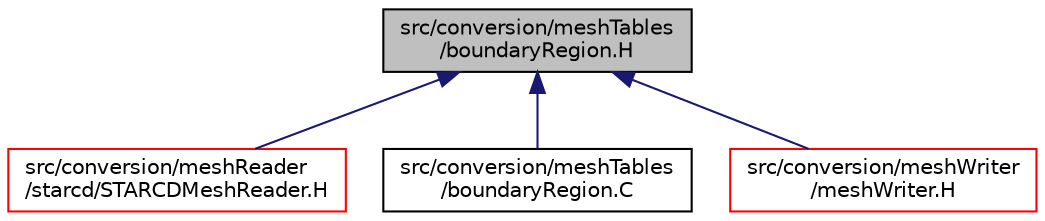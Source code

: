 digraph "src/conversion/meshTables/boundaryRegion.H"
{
  bgcolor="transparent";
  edge [fontname="Helvetica",fontsize="10",labelfontname="Helvetica",labelfontsize="10"];
  node [fontname="Helvetica",fontsize="10",shape=record];
  Node235 [label="src/conversion/meshTables\l/boundaryRegion.H",height=0.2,width=0.4,color="black", fillcolor="grey75", style="filled", fontcolor="black"];
  Node235 -> Node236 [dir="back",color="midnightblue",fontsize="10",style="solid",fontname="Helvetica"];
  Node236 [label="src/conversion/meshReader\l/starcd/STARCDMeshReader.H",height=0.2,width=0.4,color="red",URL="$a00203.html"];
  Node235 -> Node238 [dir="back",color="midnightblue",fontsize="10",style="solid",fontname="Helvetica"];
  Node238 [label="src/conversion/meshTables\l/boundaryRegion.C",height=0.2,width=0.4,color="black",URL="$a00206.html"];
  Node235 -> Node239 [dir="back",color="midnightblue",fontsize="10",style="solid",fontname="Helvetica"];
  Node239 [label="src/conversion/meshWriter\l/meshWriter.H",height=0.2,width=0.4,color="red",URL="$a00221.html"];
}
